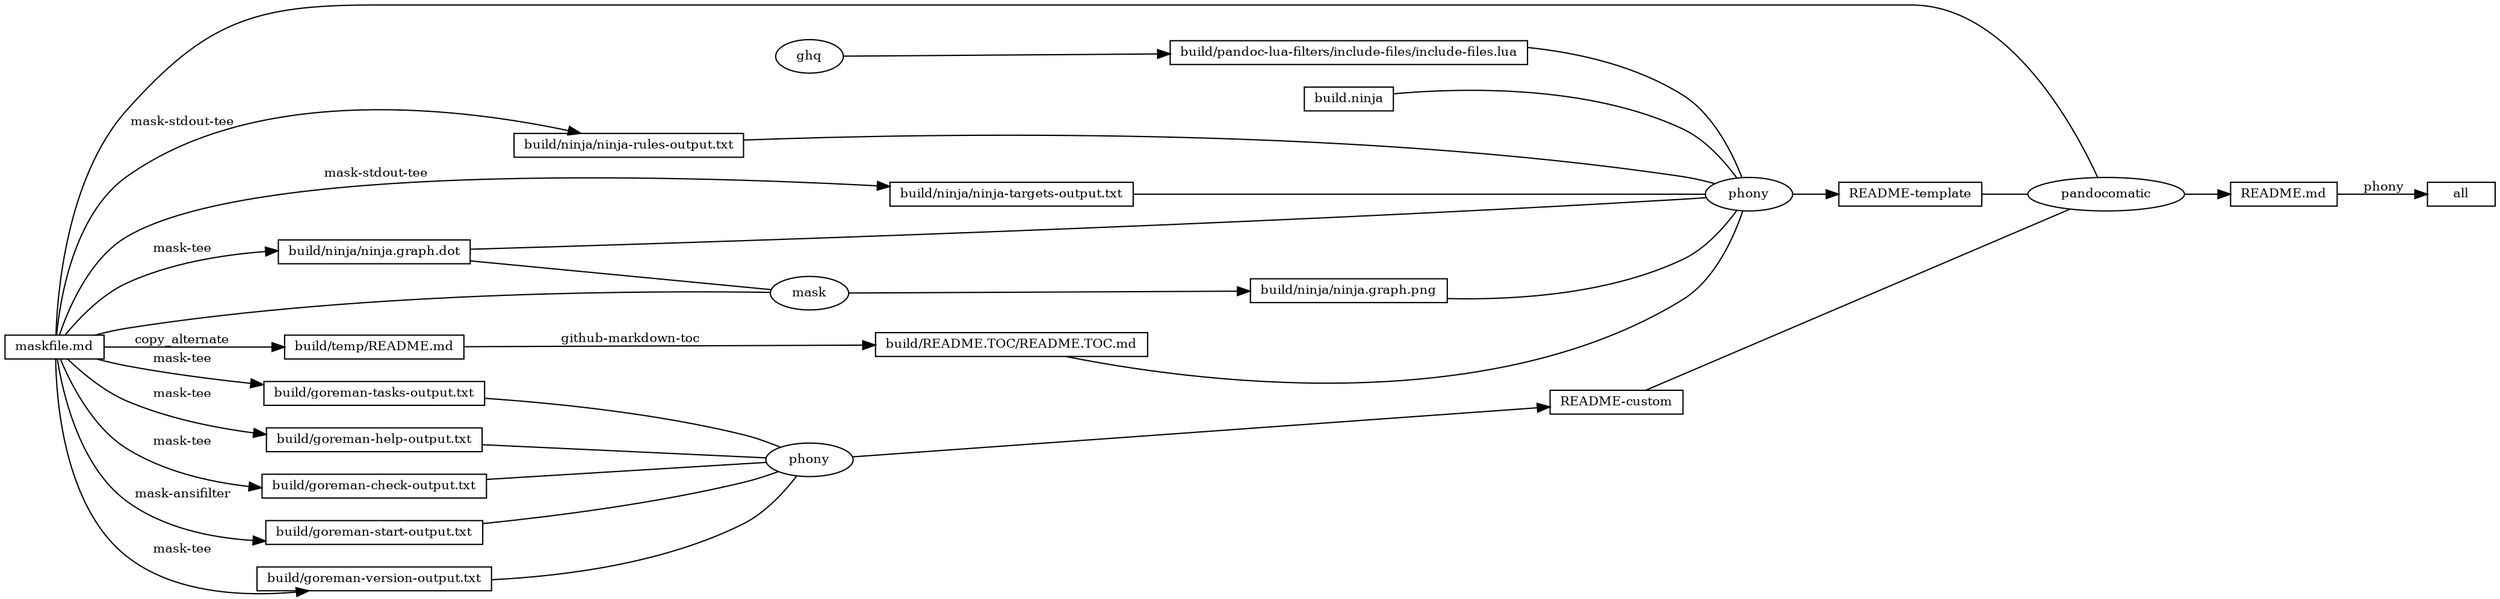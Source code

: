 digraph ninja {
rankdir="LR"
node [fontsize=10, shape=box, height=0.25]
edge [fontsize=10]
"0x7febefd070b0" [label="all"]
"0x7febefd07110" -> "0x7febefd070b0" [label=" phony"]
"0x7febefd07110" [label="README.md"]
"0x7febefd08c80" [label="pandocomatic", shape=ellipse]
"0x7febefd08c80" -> "0x7febefd07110"
"0x7febefd07680" -> "0x7febefd08c80" [arrowhead=none]
"0x7febefd07e90" -> "0x7febefd08c80" [arrowhead=none]
"0x7febefd08fd0" -> "0x7febefd08c80" [arrowhead=none]
"0x7febefd07680" [label="maskfile.md"]
"0x7febefd07e90" [label="README-template"]
"0x7febefd080e0" [label="phony", shape=ellipse]
"0x7febefd080e0" -> "0x7febefd07e90"
"0x7febefd073c0" -> "0x7febefd080e0" [arrowhead=none]
"0x7febefd08400" -> "0x7febefd080e0" [arrowhead=none]
"0x7febefd075c0" -> "0x7febefd080e0" [arrowhead=none]
"0x7febefd07840" -> "0x7febefd080e0" [arrowhead=none]
"0x7febefd07a90" -> "0x7febefd080e0" [arrowhead=none]
"0x7febefd07ca0" -> "0x7febefd080e0" [arrowhead=none]
"0x7febefd07f90" -> "0x7febefd080e0" [arrowhead=none]
"0x7febefd073c0" [label="build/pandoc-lua-filters/include-files/include-files.lua"]
"0x7febefd07350" [label="ghq", shape=ellipse]
"0x7febefd07350" -> "0x7febefd073c0"
"0x7febefd08400" [label="build.ninja"]
"0x7febefd075c0" [label="build/ninja/ninja-rules-output.txt"]
"0x7febefd07680" -> "0x7febefd075c0" [label=" mask-stdout-tee"]
"0x7febefd07840" [label="build/ninja/ninja-targets-output.txt"]
"0x7febefd07680" -> "0x7febefd07840" [label=" mask-stdout-tee"]
"0x7febefd07a90" [label="build/ninja/ninja.graph.dot"]
"0x7febefd07680" -> "0x7febefd07a90" [label=" mask-tee"]
"0x7febefd07ca0" [label="build/ninja/ninja.graph.png"]
"0x7febefd07c30" [label="mask", shape=ellipse]
"0x7febefd07c30" -> "0x7febefd07ca0"
"0x7febefd07680" -> "0x7febefd07c30" [arrowhead=none]
"0x7febefd07a90" -> "0x7febefd07c30" [arrowhead=none]
"0x7febefd07f90" [label="build/README.TOC/README.TOC.md"]
"0x7febefd07df0" -> "0x7febefd07f90" [label=" github-markdown-toc"]
"0x7febefd07df0" [label="build/temp/README.md"]
"0x7febefd07680" -> "0x7febefd07df0" [label=" copy_alternate"]
"0x7febefd08fd0" [label="README-custom"]
"0x7febefd08d60" [label="phony", shape=ellipse]
"0x7febefd08d60" -> "0x7febefd08fd0"
"0x7febefd08210" -> "0x7febefd08d60" [arrowhead=none]
"0x7febefd085f0" -> "0x7febefd08d60" [arrowhead=none]
"0x7febefd087d0" -> "0x7febefd08d60" [arrowhead=none]
"0x7febefd08980" -> "0x7febefd08d60" [arrowhead=none]
"0x7febefd08ba0" -> "0x7febefd08d60" [arrowhead=none]
"0x7febefd08210" [label="build/goreman-check-output.txt"]
"0x7febefd07680" -> "0x7febefd08210" [label=" mask-tee"]
"0x7febefd085f0" [label="build/goreman-start-output.txt"]
"0x7febefd07680" -> "0x7febefd085f0" [label=" mask-ansifilter"]
"0x7febefd087d0" [label="build/goreman-version-output.txt"]
"0x7febefd07680" -> "0x7febefd087d0" [label=" mask-tee"]
"0x7febefd08980" [label="build/goreman-tasks-output.txt"]
"0x7febefd07680" -> "0x7febefd08980" [label=" mask-tee"]
"0x7febefd08ba0" [label="build/goreman-help-output.txt"]
"0x7febefd07680" -> "0x7febefd08ba0" [label=" mask-tee"]
}
